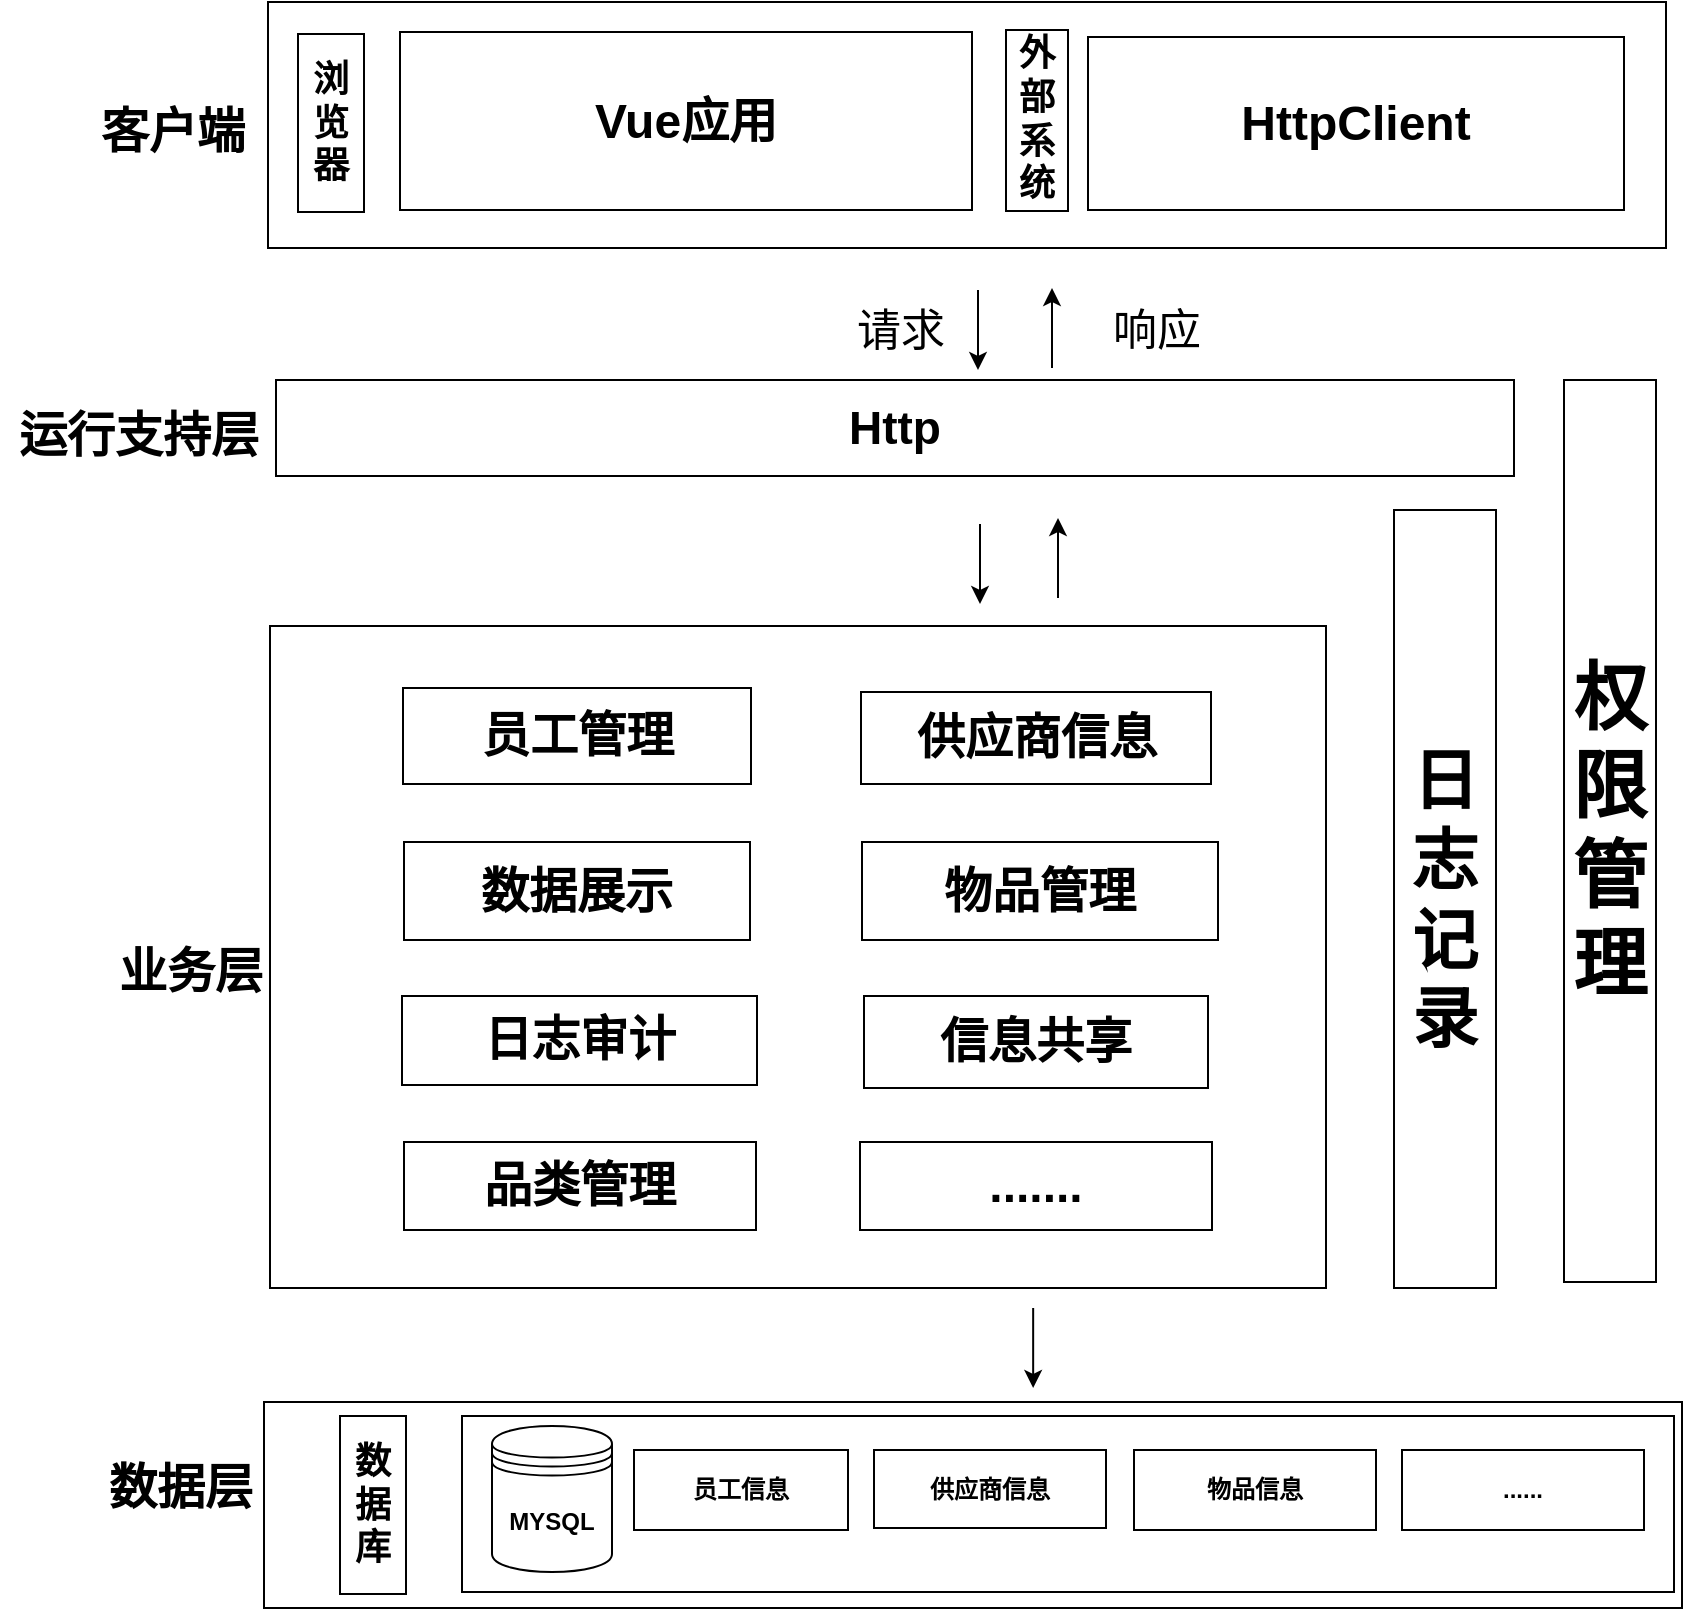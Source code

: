 <mxfile version="26.2.12">
  <diagram name="第 1 页" id="XyVI9S_oVfnOOk0DaSvn">
    <mxGraphModel dx="1695" dy="723" grid="0" gridSize="10" guides="1" tooltips="1" connect="1" arrows="1" fold="1" page="0" pageScale="1" pageWidth="827" pageHeight="1169" math="0" shadow="0">
      <root>
        <mxCell id="0" />
        <mxCell id="1" parent="0" />
        <mxCell id="0Wx0PgzZWX51oEMOdkHR-4" value="" style="rounded=0;whiteSpace=wrap;html=1;" parent="1" vertex="1">
          <mxGeometry x="-8" y="32" width="699" height="123" as="geometry" />
        </mxCell>
        <mxCell id="0Wx0PgzZWX51oEMOdkHR-5" value="&lt;font style=&quot;font-size: 18px;&quot;&gt;&lt;b style=&quot;&quot;&gt;浏览器&lt;/b&gt;&lt;/font&gt;" style="rounded=0;whiteSpace=wrap;html=1;" parent="1" vertex="1">
          <mxGeometry x="7" y="48" width="33" height="89" as="geometry" />
        </mxCell>
        <mxCell id="0Wx0PgzZWX51oEMOdkHR-6" value="&lt;font style=&quot;font-size: 24px;&quot;&gt;&lt;b&gt;Vue应用&lt;/b&gt;&lt;/font&gt;" style="rounded=0;whiteSpace=wrap;html=1;" parent="1" vertex="1">
          <mxGeometry x="58" y="47" width="286" height="89" as="geometry" />
        </mxCell>
        <mxCell id="0Wx0PgzZWX51oEMOdkHR-7" value="&lt;font style=&quot;font-size: 18px;&quot;&gt;&lt;b style=&quot;&quot;&gt;外部系统&lt;/b&gt;&lt;/font&gt;" style="rounded=0;whiteSpace=wrap;html=1;" parent="1" vertex="1">
          <mxGeometry x="361" y="46" width="31" height="90.5" as="geometry" />
        </mxCell>
        <mxCell id="0Wx0PgzZWX51oEMOdkHR-8" value="&lt;font style=&quot;font-size: 24px;&quot;&gt;&lt;b&gt;HttpClient&lt;/b&gt;&lt;/font&gt;" style="rounded=0;whiteSpace=wrap;html=1;" parent="1" vertex="1">
          <mxGeometry x="402" y="49.5" width="268" height="86.5" as="geometry" />
        </mxCell>
        <mxCell id="0Wx0PgzZWX51oEMOdkHR-9" value="&lt;font style=&quot;font-size: 23px;&quot;&gt;&lt;b&gt;Http&lt;/b&gt;&lt;/font&gt;" style="rounded=0;whiteSpace=wrap;html=1;" parent="1" vertex="1">
          <mxGeometry x="-4" y="221" width="619" height="48" as="geometry" />
        </mxCell>
        <mxCell id="0Wx0PgzZWX51oEMOdkHR-10" value="" style="rounded=0;whiteSpace=wrap;html=1;" parent="1" vertex="1">
          <mxGeometry x="-7" y="344" width="528" height="331" as="geometry" />
        </mxCell>
        <mxCell id="0Wx0PgzZWX51oEMOdkHR-11" value="" style="rounded=0;whiteSpace=wrap;html=1;" parent="1" vertex="1">
          <mxGeometry x="-10" y="732" width="709" height="103" as="geometry" />
        </mxCell>
        <mxCell id="0Wx0PgzZWX51oEMOdkHR-14" value="" style="endArrow=classic;html=1;rounded=0;" parent="1" edge="1">
          <mxGeometry width="50" height="50" relative="1" as="geometry">
            <mxPoint x="347" y="176" as="sourcePoint" />
            <mxPoint x="347" y="216" as="targetPoint" />
          </mxGeometry>
        </mxCell>
        <mxCell id="0Wx0PgzZWX51oEMOdkHR-15" value="" style="endArrow=none;html=1;rounded=0;startFill=1;strokeColor=default;startArrow=classic;" parent="1" edge="1">
          <mxGeometry width="50" height="50" relative="1" as="geometry">
            <mxPoint x="384" y="175" as="sourcePoint" />
            <mxPoint x="384" y="215" as="targetPoint" />
          </mxGeometry>
        </mxCell>
        <mxCell id="0Wx0PgzZWX51oEMOdkHR-16" value="&lt;font style=&quot;font-size: 37px;&quot;&gt;&lt;b&gt;权限管理&lt;/b&gt;&lt;/font&gt;" style="rounded=0;whiteSpace=wrap;html=1;" parent="1" vertex="1">
          <mxGeometry x="640" y="221" width="46" height="451" as="geometry" />
        </mxCell>
        <mxCell id="0Wx0PgzZWX51oEMOdkHR-17" value="&lt;font style=&quot;font-size: 33px;&quot;&gt;&lt;b&gt;日志记录&lt;/b&gt;&lt;/font&gt;" style="rounded=0;whiteSpace=wrap;html=1;" parent="1" vertex="1">
          <mxGeometry x="555" y="286" width="51" height="389" as="geometry" />
        </mxCell>
        <mxCell id="0Wx0PgzZWX51oEMOdkHR-18" value="" style="endArrow=classic;html=1;rounded=0;" parent="1" edge="1">
          <mxGeometry width="50" height="50" relative="1" as="geometry">
            <mxPoint x="348" y="293" as="sourcePoint" />
            <mxPoint x="348" y="333" as="targetPoint" />
          </mxGeometry>
        </mxCell>
        <mxCell id="0Wx0PgzZWX51oEMOdkHR-19" value="" style="endArrow=none;html=1;rounded=0;startFill=1;strokeColor=default;startArrow=classic;" parent="1" edge="1">
          <mxGeometry width="50" height="50" relative="1" as="geometry">
            <mxPoint x="387" y="290" as="sourcePoint" />
            <mxPoint x="387" y="330" as="targetPoint" />
          </mxGeometry>
        </mxCell>
        <mxCell id="0Wx0PgzZWX51oEMOdkHR-20" value="&lt;font style=&quot;font-size: 22px;&quot;&gt;请求&lt;/font&gt;" style="text;html=1;align=center;verticalAlign=middle;resizable=0;points=[];autosize=1;strokeColor=none;fillColor=none;" parent="1" vertex="1">
          <mxGeometry x="277" y="178" width="62" height="38" as="geometry" />
        </mxCell>
        <mxCell id="0Wx0PgzZWX51oEMOdkHR-21" value="&lt;span style=&quot;font-size: 22px;&quot;&gt;响应&lt;/span&gt;" style="text;html=1;align=center;verticalAlign=middle;resizable=0;points=[];autosize=1;strokeColor=none;fillColor=none;" parent="1" vertex="1">
          <mxGeometry x="405" y="178" width="62" height="38" as="geometry" />
        </mxCell>
        <mxCell id="0Wx0PgzZWX51oEMOdkHR-22" value="&lt;font style=&quot;font-size: 24px;&quot;&gt;员工管理&lt;/font&gt;" style="rounded=0;whiteSpace=wrap;html=1;fontStyle=1" parent="1" vertex="1">
          <mxGeometry x="59.5" y="375" width="174" height="48" as="geometry" />
        </mxCell>
        <mxCell id="0Wx0PgzZWX51oEMOdkHR-23" value="&lt;span style=&quot;font-size: 24px;&quot;&gt;&lt;b&gt;供应商信息&lt;/b&gt;&lt;/span&gt;" style="rounded=0;whiteSpace=wrap;html=1;" parent="1" vertex="1">
          <mxGeometry x="288.5" y="377" width="175" height="46" as="geometry" />
        </mxCell>
        <mxCell id="0Wx0PgzZWX51oEMOdkHR-24" value="&lt;span style=&quot;font-size: 24px;&quot;&gt;物品管理&lt;/span&gt;" style="rounded=0;whiteSpace=wrap;html=1;fontStyle=1" parent="1" vertex="1">
          <mxGeometry x="289" y="452" width="178" height="49" as="geometry" />
        </mxCell>
        <mxCell id="0Wx0PgzZWX51oEMOdkHR-25" value="&lt;span style=&quot;font-size: 24px;&quot;&gt;&lt;b&gt;数据展示&lt;/b&gt;&lt;/span&gt;" style="rounded=0;whiteSpace=wrap;html=1;" parent="1" vertex="1">
          <mxGeometry x="60" y="452" width="173" height="49" as="geometry" />
        </mxCell>
        <mxCell id="0Wx0PgzZWX51oEMOdkHR-26" value="&lt;span style=&quot;font-size: 24px;&quot;&gt;日志审计&lt;/span&gt;" style="rounded=0;whiteSpace=wrap;html=1;fontStyle=1" parent="1" vertex="1">
          <mxGeometry x="59" y="529" width="177.5" height="44.5" as="geometry" />
        </mxCell>
        <mxCell id="0Wx0PgzZWX51oEMOdkHR-27" value="&lt;span style=&quot;font-size: 24px;&quot;&gt;信息共享&lt;/span&gt;" style="rounded=0;whiteSpace=wrap;html=1;fontStyle=1" parent="1" vertex="1">
          <mxGeometry x="290" y="529" width="172" height="46" as="geometry" />
        </mxCell>
        <mxCell id="0Wx0PgzZWX51oEMOdkHR-28" value="&lt;span style=&quot;font-size: 24px;&quot;&gt;品类管理&lt;/span&gt;" style="rounded=0;whiteSpace=wrap;html=1;fontStyle=1" parent="1" vertex="1">
          <mxGeometry x="60" y="602" width="176" height="44" as="geometry" />
        </mxCell>
        <mxCell id="0Wx0PgzZWX51oEMOdkHR-29" value="&lt;span style=&quot;font-size: 24px;&quot;&gt;.......&lt;/span&gt;" style="rounded=0;whiteSpace=wrap;html=1;fontStyle=1" parent="1" vertex="1">
          <mxGeometry x="288" y="602" width="176" height="44" as="geometry" />
        </mxCell>
        <mxCell id="0Wx0PgzZWX51oEMOdkHR-34" value="" style="endArrow=classic;html=1;rounded=0;" parent="1" edge="1">
          <mxGeometry width="50" height="50" relative="1" as="geometry">
            <mxPoint x="374.58" y="685" as="sourcePoint" />
            <mxPoint x="374.58" y="725" as="targetPoint" />
          </mxGeometry>
        </mxCell>
        <mxCell id="0Wx0PgzZWX51oEMOdkHR-36" value="&lt;span style=&quot;font-size: 18px;&quot;&gt;&lt;b&gt;数据库&lt;/b&gt;&lt;/span&gt;" style="rounded=0;whiteSpace=wrap;html=1;" parent="1" vertex="1">
          <mxGeometry x="28" y="739" width="33" height="89" as="geometry" />
        </mxCell>
        <mxCell id="0Wx0PgzZWX51oEMOdkHR-38" value="" style="rounded=0;whiteSpace=wrap;html=1;" parent="1" vertex="1">
          <mxGeometry x="89" y="739" width="606" height="88" as="geometry" />
        </mxCell>
        <mxCell id="0Wx0PgzZWX51oEMOdkHR-37" value="MYSQL" style="shape=datastore;whiteSpace=wrap;html=1;fontStyle=1" parent="1" vertex="1">
          <mxGeometry x="104" y="744" width="60" height="73" as="geometry" />
        </mxCell>
        <mxCell id="0Wx0PgzZWX51oEMOdkHR-39" value="员工信息" style="rounded=0;whiteSpace=wrap;html=1;fontStyle=1" parent="1" vertex="1">
          <mxGeometry x="175" y="756" width="107" height="40" as="geometry" />
        </mxCell>
        <mxCell id="0Wx0PgzZWX51oEMOdkHR-40" value="供应商信息" style="rounded=0;whiteSpace=wrap;html=1;fontStyle=1" parent="1" vertex="1">
          <mxGeometry x="295" y="756" width="116" height="39" as="geometry" />
        </mxCell>
        <mxCell id="0Wx0PgzZWX51oEMOdkHR-41" value="物品信息" style="rounded=0;whiteSpace=wrap;html=1;fontStyle=1" parent="1" vertex="1">
          <mxGeometry x="425" y="756" width="121" height="40" as="geometry" />
        </mxCell>
        <mxCell id="0Wx0PgzZWX51oEMOdkHR-43" value="......" style="rounded=0;whiteSpace=wrap;html=1;fontStyle=1" parent="1" vertex="1">
          <mxGeometry x="559" y="756" width="121" height="40" as="geometry" />
        </mxCell>
        <mxCell id="0Wx0PgzZWX51oEMOdkHR-44" value="客户端" style="text;html=1;align=center;verticalAlign=middle;resizable=0;points=[];autosize=1;strokeColor=none;fillColor=none;fontSize=24;fontStyle=1" parent="1" vertex="1">
          <mxGeometry x="-101" y="76" width="90" height="41" as="geometry" />
        </mxCell>
        <mxCell id="0Wx0PgzZWX51oEMOdkHR-45" value="运行支持层" style="text;html=1;align=center;verticalAlign=middle;resizable=0;points=[];autosize=1;strokeColor=none;fillColor=none;fontSize=24;fontStyle=1" parent="1" vertex="1">
          <mxGeometry x="-142" y="228" width="138" height="41" as="geometry" />
        </mxCell>
        <mxCell id="0Wx0PgzZWX51oEMOdkHR-46" value="业务层" style="text;html=1;align=center;verticalAlign=middle;resizable=0;points=[];autosize=1;strokeColor=none;fillColor=none;fontSize=24;fontStyle=1" parent="1" vertex="1">
          <mxGeometry x="-92" y="496" width="90" height="41" as="geometry" />
        </mxCell>
        <mxCell id="0Wx0PgzZWX51oEMOdkHR-47" value="数据层" style="text;html=1;align=center;verticalAlign=middle;resizable=0;points=[];autosize=1;strokeColor=none;fillColor=none;fontSize=24;fontStyle=1" parent="1" vertex="1">
          <mxGeometry x="-97" y="754" width="90" height="41" as="geometry" />
        </mxCell>
      </root>
    </mxGraphModel>
  </diagram>
</mxfile>
